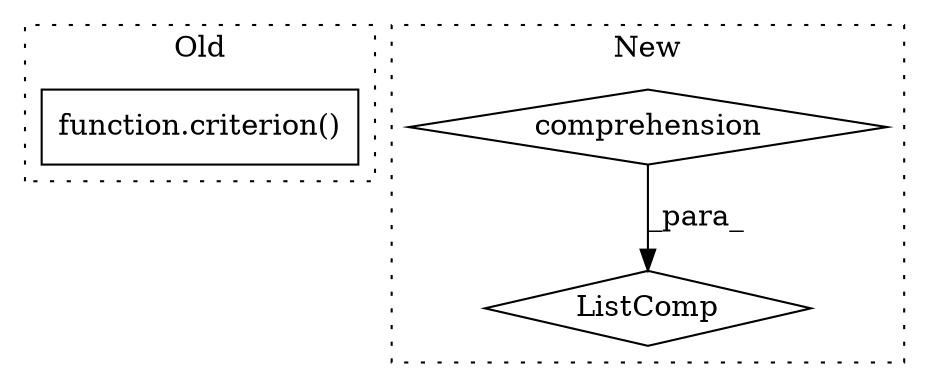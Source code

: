 digraph G {
subgraph cluster0 {
1 [label="function.criterion()" a="75" s="3927,3954" l="10,1" shape="box"];
label = "Old";
style="dotted";
}
subgraph cluster1 {
2 [label="ListComp" a="106" s="2854" l="34" shape="diamond"];
3 [label="comprehension" a="45" s="2872" l="3" shape="diamond"];
label = "New";
style="dotted";
}
3 -> 2 [label="_para_"];
}